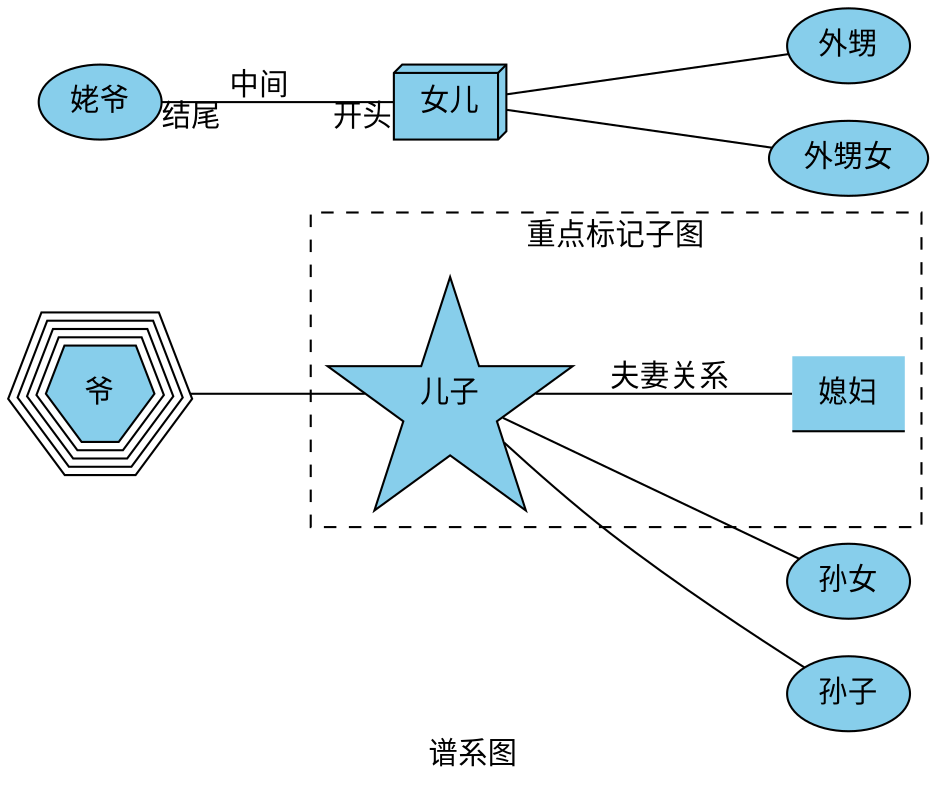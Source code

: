 // graphviz 逻辑绘图工具使用
//2019-2-2 晚上

strict graph G {
  //图属性设置：
    rankdir=LR  //左右布局
	label = "谱系图"  //图的名字
	//labelloc = b  //b为底部（默认）t 在顶部
	//labeljust = l | r  //名字在图的左或者右
	// size = ”8,8“  //图片大小8inch X 8 inch
	
  //图形元素设置
	node [style = filled,
		fillcolor = skyblue,  //节点填充
		shape=ellipse  //节点形状：椭圆
	]//图片的node：shape设置为none，label设置为空
	
	edge [arrowhead = diamond ]  //style=dashed 虚线
	//dir ：指向：forward，back，both双向，none
  //节点，线的属性设置
	爷 [shape=polygon,distortion=.5,peripheries=5,sides=6,regular=true]
	儿子 [shape=star]
	女儿 [shape=box3d]
  //节点逻辑关系
	爷 -- 儿子 [weight=3];
	儿子 -- {孙女 孙子}[weight=8];
	姥爷 -- 女儿 [headlabel=开头,label=中间,taillabel=结尾];  //连线的标签位置
	女儿 -- {外甥 外甥女};
  //子图
	subgraph cluster_asd {  //名字必须以cluster开头
		label=重点标记子图
		//bgcolor=blue
		style=dashed
		node [shape = record]  //mrecord ：圆角距形
		
		媳妇 [shape=underline]
		儿子 -- 媳妇 [label=夫妻关系];
	}
}
digraph S { 
	node [shape=record]; 
	edge [shape=tee]
	struct1 [label=" left|<f1> middle|<f2> right"]; 
	struct2 [label="<f0> one|<f1> two",style=filled,fillcolor=grey77]; 
	struct3 [label="hello&#92;nworld |{ b |{c| d|e}| f}|<here> g | h"]; 
	struct1:f1 -> struct2:f0; struct1:f2 -> struct3:here; //标记箭头指向的位置
}


/* man 给出的示例
digraph test123 {
               a -> b -> c;
               a -> {x y};
               b [shape=box];
               c [label="hello\nworld",color=blue,fontsize=24,
                    fontname="Palatino-Italic",fontcolor=red,style=filled];
               a -> z [label="hi", weight=100];
               x -> z [label="multi-line\nlabel"];
               edge [style=dashed,color=red];
               b -> x;
               {rank=same; b x}
       }

graph test123 {
               a -- b -- c;
               a -- {x y};
               x -- c [w=10.0];
               x -- y [w=5.0,len=3];
       }
*/

/* 
命令：
	dot -Tsvg  learn.dot  -o learn.svg 
	dot -Tsvg  learn.dot  -O  //自动生成文件名
	
	
可用命令名：
	dot - filter for drawing directed graphs
    neato - filter for drawing undirected graphs
    twopi - filter for radial layouts of graphs 径向
    circo - filter for circular layout of graphs  圆环
    fdp - filter for drawing undirected graphs 无向
    sfdp - filter for drawing large undirected graphs
    patchwork - filter for squarified tree maps
    osage - filter for array-based layouts
输出选项：
	-Tdot 
	-Txdot  dot 格式存储全部的布局信息
	-Tps  postscript
	-Tpdf
	-Tsvg
	-Tfig
	-Tpng
	-Tgif
	-Tjpg
	-Tjson
	-Timap
语法：
	{strict（多条边） graph(无向图) digraph（有向图）} name
	node [属性设置]
	edge [属性设置]
	[subgraph ] name 
属性：
	shape=polygon,distortion=.5,peripheries=5,sides=13,regular=true
	// 正13边形，5层边框，透明度0.5
	fontcolor，fontsize，fontname：字体相关设置
	
默认值：
	默认utf-8编码可以输入数字
	可用的节点shape：https://graphviz.gitlab.io/_pages/doc/info/shapes.html
	可用的箭头属性：https://graphviz.gitlab.io/_pages/doc/info/arrows.html
	可用的颜色列表：https://graphviz.gitlab.io/_pages/doc/info/colors.html
	官方文档；https://graphviz.gitlab.io/documentation/
	
*/